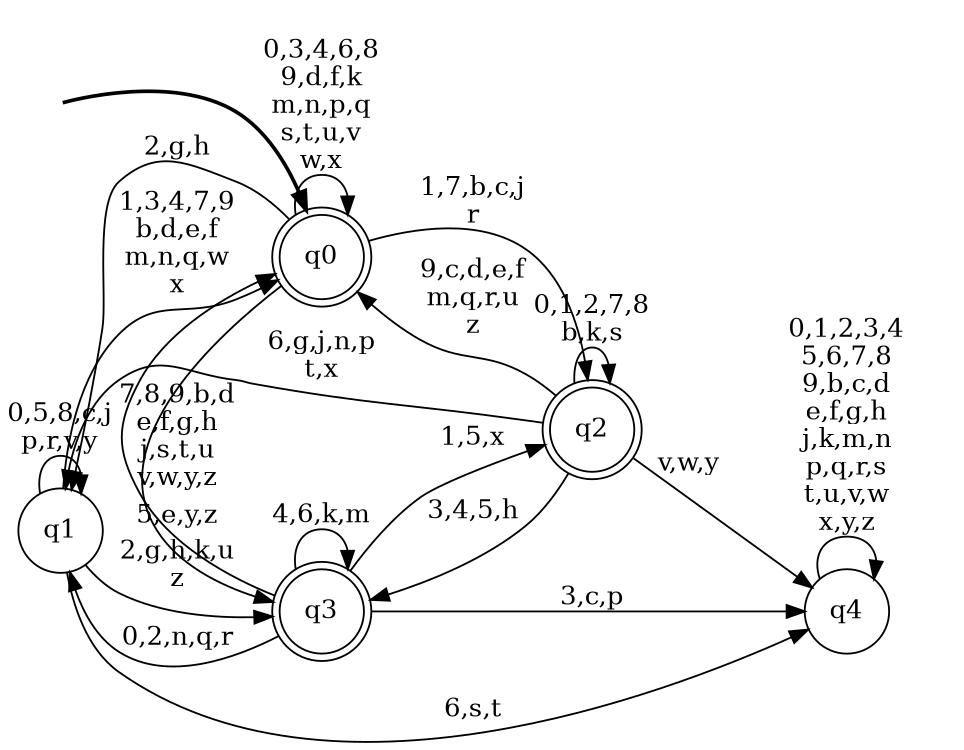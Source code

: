 digraph BlueStar {
__start0 [style = invis, shape = none, label = "", width = 0, height = 0];

rankdir=LR;
size="8,5";

s0 [style="rounded,filled", color="black", fillcolor="white" shape="doublecircle", label="q0"];
s1 [style="filled", color="black", fillcolor="white" shape="circle", label="q1"];
s2 [style="rounded,filled", color="black", fillcolor="white" shape="doublecircle", label="q2"];
s3 [style="rounded,filled", color="black", fillcolor="white" shape="doublecircle", label="q3"];
s4 [style="filled", color="black", fillcolor="white" shape="circle", label="q4"];
subgraph cluster_main { 
	graph [pad=".75", ranksep="0.15", nodesep="0.15"];
	 style=invis; 
	__start0 -> s0 [penwidth=2];
}
s0 -> s0 [label="0,3,4,6,8\n9,d,f,k\nm,n,p,q\ns,t,u,v\nw,x"];
s0 -> s1 [label="2,g,h"];
s0 -> s2 [label="1,7,b,c,j\nr"];
s0 -> s3 [label="5,e,y,z"];
s1 -> s0 [label="1,3,4,7,9\nb,d,e,f\nm,n,q,w\nx"];
s1 -> s1 [label="0,5,8,c,j\np,r,v,y"];
s1 -> s3 [label="2,g,h,k,u\nz"];
s1 -> s4 [label="6,s,t"];
s2 -> s0 [label="9,c,d,e,f\nm,q,r,u\nz"];
s2 -> s1 [label="6,g,j,n,p\nt,x"];
s2 -> s2 [label="0,1,2,7,8\nb,k,s"];
s2 -> s3 [label="3,4,5,h"];
s2 -> s4 [label="v,w,y"];
s3 -> s0 [label="7,8,9,b,d\ne,f,g,h\nj,s,t,u\nv,w,y,z"];
s3 -> s1 [label="0,2,n,q,r"];
s3 -> s2 [label="1,5,x"];
s3 -> s3 [label="4,6,k,m"];
s3 -> s4 [label="3,c,p"];
s4 -> s4 [label="0,1,2,3,4\n5,6,7,8\n9,b,c,d\ne,f,g,h\nj,k,m,n\np,q,r,s\nt,u,v,w\nx,y,z"];

}